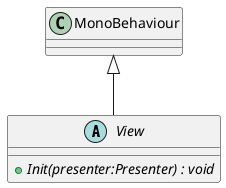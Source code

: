 @startuml
abstract class View {
    + {abstract} Init(presenter:Presenter) : void
}
MonoBehaviour <|-- View
@enduml
